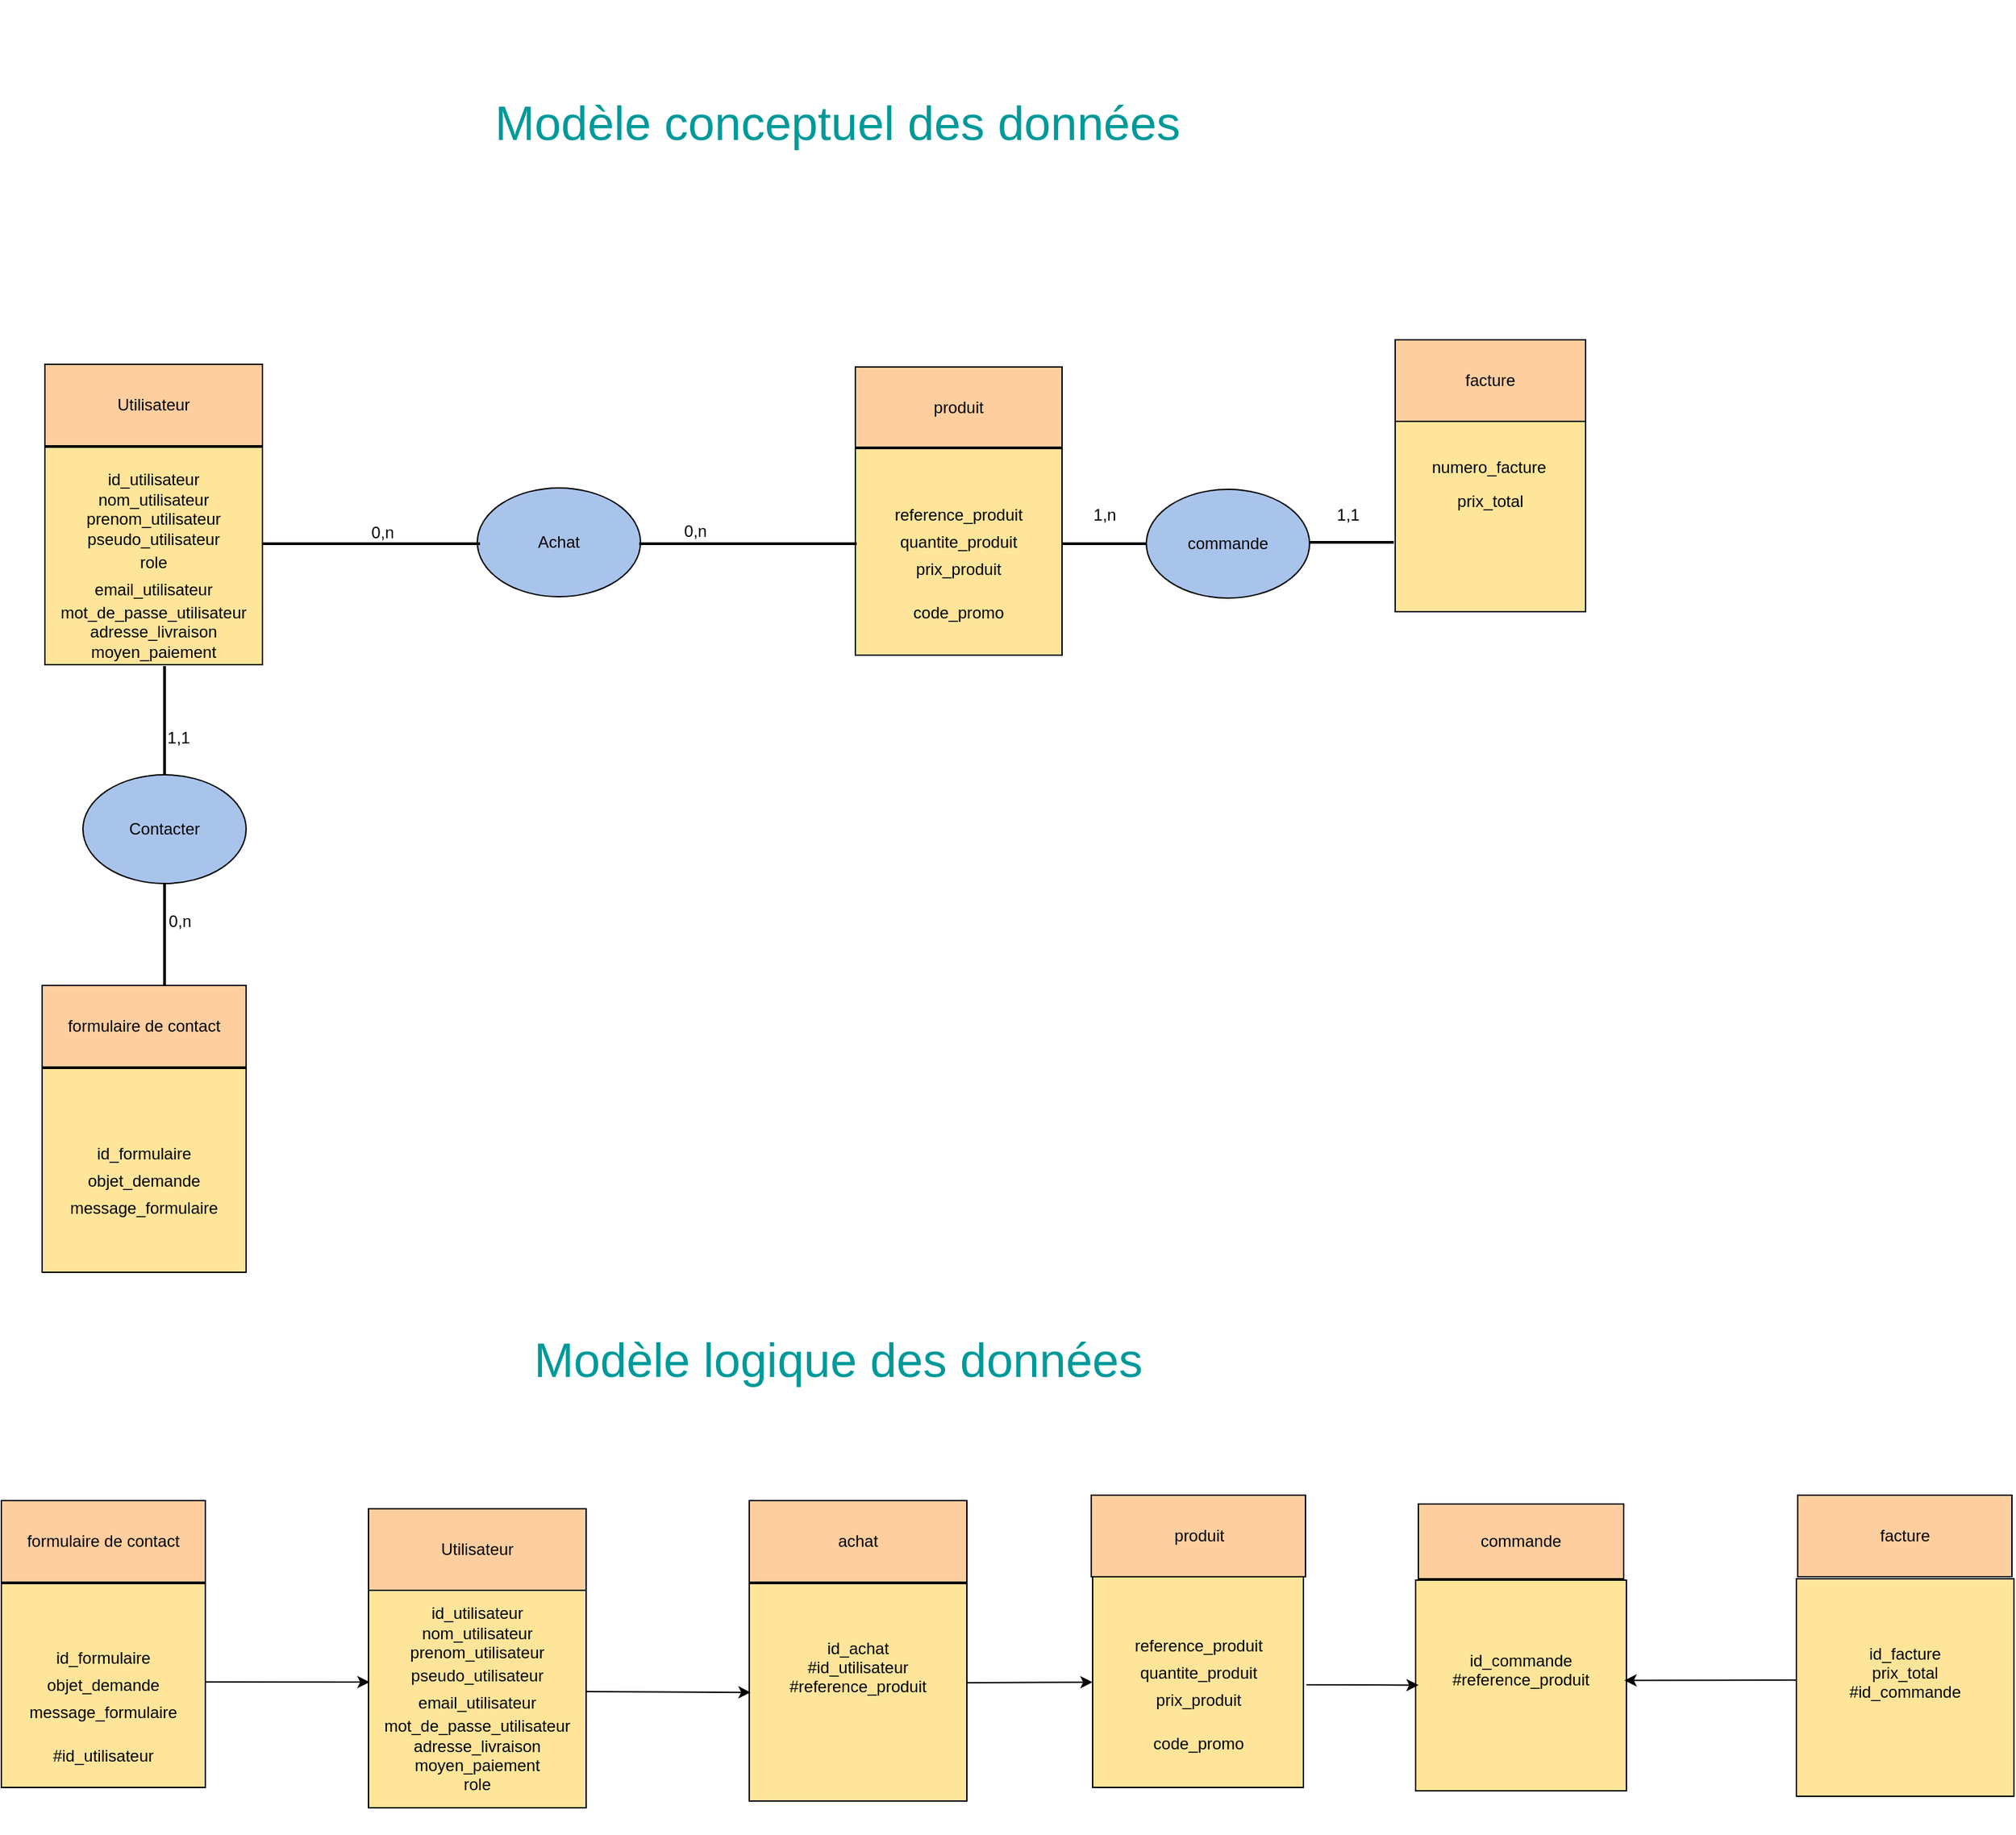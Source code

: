 <mxfile version="22.1.11" type="google">
  <diagram name="Page-1" id="D9bwcX6EVRfgCLJsTO5L">
    <mxGraphModel grid="1" page="1" gridSize="10" guides="1" tooltips="1" connect="1" arrows="1" fold="1" pageScale="1" pageWidth="827" pageHeight="1169" math="0" shadow="0">
      <root>
        <mxCell id="0" />
        <mxCell id="1" parent="0" />
        <mxCell id="WkG66QfVkmnQMRpT89hV-13" value="&lt;br&gt;&lt;table style=&quot;border-collapse:&lt;br/&gt; collapse;width:111pt&quot; width=&quot;148&quot; cellspacing=&quot;0&quot; cellpadding=&quot;0&quot; border=&quot;0&quot;&gt; &lt;colgroup&gt;&lt;col style=&quot;mso-width-source:userset;mso-width-alt:5412;width:111pt&quot; width=&quot;148&quot;&gt;&lt;/colgroup&gt; &lt;tbody&gt;&lt;tr style=&quot;height:15.0pt&quot; height=&quot;20&quot;&gt;  &lt;td style=&quot;height:15.0pt;width:111pt&quot; width=&quot;148&quot; class=&quot;xl65&quot; height=&quot;20&quot;&gt;id_utilisateur&lt;br&gt;nom_utilisateur&lt;br&gt;prenom_utilisateur&lt;br&gt;&lt;/td&gt; &lt;/tr&gt; &lt;tr style=&quot;height:15.0pt&quot; height=&quot;20&quot;&gt;  &lt;td style=&quot;height:15.0pt;border-top:none&quot; class=&quot;xl65&quot; height=&quot;20&quot;&gt;pseudo_utilisateur&lt;table style=&quot;border-color: var(--border-color); width: 111pt;&quot; width=&quot;148&quot; cellspacing=&quot;0&quot; cellpadding=&quot;0&quot; border=&quot;0&quot;&gt;&lt;tbody style=&quot;border-color: var(--border-color);&quot;&gt;&lt;tr style=&quot;border-color: var(--border-color); height: 15pt;&quot; height=&quot;20&quot;&gt;&lt;td style=&quot;border-top: none; border-right-color: ; border-bottom-color: ; border-left-color: ; height: 15pt;&quot; class=&quot;xl65&quot; height=&quot;20&quot;&gt;role&lt;br style=&quot;border-color: var(--border-color);&quot;&gt;&lt;/td&gt;&lt;/tr&gt;&lt;/tbody&gt;&lt;/table&gt;&lt;/td&gt; &lt;/tr&gt; &lt;tr style=&quot;height:15.0pt&quot; height=&quot;20&quot;&gt;  &lt;td style=&quot;height:15.0pt;border-top:none&quot; class=&quot;xl65&quot; height=&quot;20&quot;&gt;email_utilisateur&lt;/td&gt; &lt;/tr&gt; &lt;tr style=&quot;height:15.0pt&quot; height=&quot;20&quot;&gt;  &lt;td style=&quot;height:15.0pt;border-top:none&quot; class=&quot;xl65&quot; height=&quot;20&quot;&gt;mot_de_passe_utilisateur&lt;br&gt;adresse_livraison&lt;br&gt;moyen_paiement&lt;br&gt;&lt;/td&gt;&lt;/tr&gt;&lt;/tbody&gt;&lt;/table&gt;" style="whiteSpace=wrap;html=1;aspect=fixed;fillColor=#FFE599;" vertex="1" parent="1">
          <mxGeometry x="822" y="399" width="160" height="160" as="geometry" />
        </mxCell>
        <mxCell id="WkG66QfVkmnQMRpT89hV-14" value="&lt;br&gt;&lt;table style=&quot;border-collapse:&lt;br/&gt; collapse;width:111pt&quot; width=&quot;148&quot; cellspacing=&quot;0&quot; cellpadding=&quot;0&quot; border=&quot;0&quot;&gt; &lt;colgroup&gt;&lt;col style=&quot;mso-width-source:userset;mso-width-alt:5412;width:111pt&quot; width=&quot;148&quot;&gt;&lt;/colgroup&gt; &lt;tbody&gt;&lt;tr style=&quot;height:15.0pt&quot; height=&quot;20&quot;&gt;  &lt;td style=&quot;height:15.0pt;width:111pt&quot; width=&quot;148&quot; class=&quot;xl65&quot; height=&quot;20&quot;&gt;reference_produit&lt;/td&gt; &lt;/tr&gt; &lt;tr style=&quot;height:15.0pt&quot; height=&quot;20&quot;&gt;  &lt;td style=&quot;height:15.0pt;border-top:none&quot; class=&quot;xl65&quot; height=&quot;20&quot;&gt;quantite_produit&lt;/td&gt; &lt;/tr&gt; &lt;tr style=&quot;height:15.0pt&quot; height=&quot;20&quot;&gt;  &lt;td style=&quot;height:15.0pt;border-top:none&quot; class=&quot;xl65&quot; height=&quot;20&quot;&gt;prix_produit&lt;/td&gt; &lt;/tr&gt; &lt;tr style=&quot;height:15.0pt&quot; height=&quot;20&quot;&gt;  &lt;td style=&quot;height:15.0pt;border-top:none&quot; class=&quot;xl65&quot; height=&quot;20&quot;&gt;&lt;br&gt;code_promo&lt;br&gt;&lt;/td&gt; &lt;/tr&gt;&lt;/tbody&gt;&lt;/table&gt;" style="whiteSpace=wrap;html=1;aspect=fixed;fillColor=#FFE599;" vertex="1" parent="1">
          <mxGeometry x="1418" y="400" width="152" height="152" as="geometry" />
        </mxCell>
        <mxCell id="WkG66QfVkmnQMRpT89hV-15" value="&lt;br&gt;&lt;table style=&quot;border-collapse:&lt;br/&gt; collapse;width:111pt&quot; width=&quot;148&quot; cellspacing=&quot;0&quot; cellpadding=&quot;0&quot; border=&quot;0&quot;&gt; &lt;colgroup&gt;&lt;col style=&quot;mso-width-source:userset;mso-width-alt:5412;width:111pt&quot; width=&quot;148&quot;&gt;&lt;/colgroup&gt; &lt;tbody&gt;&lt;tr style=&quot;height:15.0pt&quot; height=&quot;20&quot;&gt;  &lt;td style=&quot;height:15.0pt;width:111pt&quot; width=&quot;148&quot; class=&quot;xl65&quot; height=&quot;20&quot;&gt;id_formulaire&lt;/td&gt; &lt;/tr&gt; &lt;tr style=&quot;height:15.0pt&quot; height=&quot;20&quot;&gt;  &lt;td style=&quot;height:15.0pt;border-top:none&quot; class=&quot;xl65&quot; height=&quot;20&quot;&gt;objet_demande&lt;/td&gt; &lt;/tr&gt; &lt;tr style=&quot;height:15.0pt&quot; height=&quot;20&quot;&gt;  &lt;td style=&quot;height:15.0pt;border-top:none&quot; class=&quot;xl65&quot; height=&quot;20&quot;&gt;message_formulaire&lt;/td&gt; &lt;/tr&gt;&lt;/tbody&gt;&lt;/table&gt;" style="whiteSpace=wrap;html=1;aspect=fixed;fillColor=#FFE599;" vertex="1" parent="1">
          <mxGeometry x="820" y="856" width="150" height="150" as="geometry" />
        </mxCell>
        <mxCell id="WkG66QfVkmnQMRpT89hV-16" value="Contacter" style="ellipse;whiteSpace=wrap;html=1;fillColor=#A9C4EB;" vertex="1" parent="1">
          <mxGeometry x="850" y="640" width="120" height="80" as="geometry" />
        </mxCell>
        <mxCell id="WkG66QfVkmnQMRpT89hV-17" value="" style="line;strokeWidth=2;direction=south;html=1;" vertex="1" parent="1">
          <mxGeometry x="905" y="560" width="10" height="80" as="geometry" />
        </mxCell>
        <mxCell id="WkG66QfVkmnQMRpT89hV-18" value="" style="line;strokeWidth=2;direction=south;html=1;" vertex="1" parent="1">
          <mxGeometry x="905" y="720" width="10" height="80" as="geometry" />
        </mxCell>
        <mxCell id="WkG66QfVkmnQMRpT89hV-19" value="Achat" style="ellipse;whiteSpace=wrap;html=1;fillColor=#A9C4EB;" vertex="1" parent="1">
          <mxGeometry x="1140" y="429" width="120" height="80" as="geometry" />
        </mxCell>
        <mxCell id="WkG66QfVkmnQMRpT89hV-20" value="" style="line;strokeWidth=2;html=1;" vertex="1" parent="1">
          <mxGeometry x="982" y="465" width="160" height="10" as="geometry" />
        </mxCell>
        <mxCell id="WkG66QfVkmnQMRpT89hV-21" value="" style="line;strokeWidth=2;html=1;" vertex="1" parent="1">
          <mxGeometry x="1259" y="465" width="160" height="10" as="geometry" />
        </mxCell>
        <mxCell id="WkG66QfVkmnQMRpT89hV-22" value="0,n" style="text;html=1;align=center;verticalAlign=middle;resizable=0;points=[];autosize=1;strokeColor=none;fillColor=none;" vertex="1" parent="1">
          <mxGeometry x="1050" y="447" width="40" height="30" as="geometry" />
        </mxCell>
        <mxCell id="WkG66QfVkmnQMRpT89hV-23" value="0,n" style="text;html=1;align=center;verticalAlign=middle;resizable=0;points=[];autosize=1;strokeColor=none;fillColor=none;" vertex="1" parent="1">
          <mxGeometry x="1280" y="446" width="40" height="30" as="geometry" />
        </mxCell>
        <mxCell id="WkG66QfVkmnQMRpT89hV-24" value="0,n" style="text;html=1;align=center;verticalAlign=middle;resizable=0;points=[];autosize=1;strokeColor=none;fillColor=none;" vertex="1" parent="1">
          <mxGeometry x="901" y="733" width="40" height="30" as="geometry" />
        </mxCell>
        <mxCell id="WkG66QfVkmnQMRpT89hV-25" value="1,1" style="text;html=1;align=center;verticalAlign=middle;resizable=0;points=[];autosize=1;strokeColor=none;fillColor=none;" vertex="1" parent="1">
          <mxGeometry x="900" y="598" width="40" height="30" as="geometry" />
        </mxCell>
        <mxCell id="WkG66QfVkmnQMRpT89hV-26" value="&lt;div&gt;&lt;br&gt;&lt;/div&gt;&lt;div&gt;&lt;br&gt;&lt;/div&gt;&lt;div&gt;&lt;br&gt;&lt;/div&gt;&lt;br&gt;prix_total&lt;br&gt;&lt;table style=&quot;border-collapse:&lt;br/&gt; collapse;width:111pt&quot; width=&quot;148&quot; cellspacing=&quot;0&quot; cellpadding=&quot;0&quot; border=&quot;0&quot;&gt; &lt;colgroup&gt;&lt;col style=&quot;mso-width-source:userset;mso-width-alt:5412;width:111pt&quot; width=&quot;148&quot;&gt;&lt;/colgroup&gt; &lt;tbody&gt;&lt;tr style=&quot;height:15.0pt&quot; height=&quot;20&quot;&gt;  &lt;td style=&quot;height:15.0pt;width:111pt&quot; width=&quot;148&quot; class=&quot;xl65&quot; height=&quot;20&quot;&gt;&lt;br&gt;&lt;/td&gt; &lt;/tr&gt; &lt;tr style=&quot;height:15.0pt&quot; height=&quot;20&quot;&gt;  &lt;td style=&quot;height:15.0pt;border-top:none&quot; class=&quot;xl65&quot; height=&quot;20&quot;&gt;&lt;br&gt;&lt;/td&gt; &lt;/tr&gt; &lt;tr style=&quot;height:15.0pt&quot; height=&quot;20&quot;&gt;  &lt;td style=&quot;height:15.0pt;border-top:none&quot; class=&quot;xl65&quot; height=&quot;20&quot;&gt;&lt;br&gt;&lt;/td&gt; &lt;/tr&gt; &lt;tr style=&quot;height:15.0pt&quot; height=&quot;20&quot;&gt;  &lt;td style=&quot;height:15.0pt;border-top:none&quot; class=&quot;xl65&quot; height=&quot;20&quot;&gt;&lt;br&gt;&lt;/td&gt; &lt;/tr&gt;&lt;/tbody&gt;&lt;/table&gt;" style="whiteSpace=wrap;html=1;aspect=fixed;fillColor=#FFE599;" vertex="1" parent="1">
          <mxGeometry x="1815" y="380" width="140" height="140" as="geometry" />
        </mxCell>
        <mxCell id="WkG66QfVkmnQMRpT89hV-27" value="" style="line;strokeWidth=2;html=1;" vertex="1" parent="1">
          <mxGeometry x="1570" y="465" width="62" height="10" as="geometry" />
        </mxCell>
        <mxCell id="WkG66QfVkmnQMRpT89hV-28" value="commande" style="ellipse;whiteSpace=wrap;html=1;fillColor=#A9C4EB;" vertex="1" parent="1">
          <mxGeometry x="1632" y="430" width="120" height="80" as="geometry" />
        </mxCell>
        <mxCell id="WkG66QfVkmnQMRpT89hV-29" value="" style="line;strokeWidth=2;html=1;" vertex="1" parent="1">
          <mxGeometry x="1752" y="464" width="62" height="10" as="geometry" />
        </mxCell>
        <mxCell id="WkG66QfVkmnQMRpT89hV-30" value="1,n" style="text;html=1;align=center;verticalAlign=middle;resizable=0;points=[];autosize=1;strokeColor=none;fillColor=none;" vertex="1" parent="1">
          <mxGeometry x="1581" y="434" width="40" height="30" as="geometry" />
        </mxCell>
        <mxCell id="WkG66QfVkmnQMRpT89hV-31" value="1,1" style="text;html=1;align=center;verticalAlign=middle;resizable=0;points=[];autosize=1;strokeColor=none;fillColor=none;" vertex="1" parent="1">
          <mxGeometry x="1760" y="434" width="40" height="30" as="geometry" />
        </mxCell>
        <mxCell id="WkG66QfVkmnQMRpT89hV-32" value="&lt;br&gt;&lt;br&gt;&lt;table style=&quot;border-collapse:&lt;br/&gt; collapse;width:111pt&quot; width=&quot;148&quot; cellspacing=&quot;0&quot; cellpadding=&quot;0&quot; border=&quot;0&quot;&gt; &lt;colgroup&gt;&lt;col style=&quot;mso-width-source:userset;mso-width-alt:5412;width:111pt&quot; width=&quot;148&quot;&gt;&lt;/colgroup&gt; &lt;tbody&gt;&lt;tr style=&quot;height:15.0pt&quot; height=&quot;20&quot;&gt;  &lt;td style=&quot;height:15.0pt;width:111pt&quot; width=&quot;148&quot; class=&quot;xl65&quot; height=&quot;20&quot;&gt;id_utilisateur&lt;br&gt;nom_utilisateur&lt;br&gt;prenom_utilisateur&lt;br&gt;&lt;/td&gt; &lt;/tr&gt; &lt;tr style=&quot;height:15.0pt&quot; height=&quot;20&quot;&gt;  &lt;td style=&quot;height:15.0pt;border-top:none&quot; class=&quot;xl65&quot; height=&quot;20&quot;&gt;pseudo_utilisateur&lt;/td&gt; &lt;/tr&gt; &lt;tr style=&quot;height:15.0pt&quot; height=&quot;20&quot;&gt;  &lt;td style=&quot;height:15.0pt;border-top:none&quot; class=&quot;xl65&quot; height=&quot;20&quot;&gt;email_utilisateur&lt;/td&gt; &lt;/tr&gt; &lt;tr style=&quot;height:15.0pt&quot; height=&quot;20&quot;&gt;  &lt;td style=&quot;height:15.0pt;border-top:none&quot; class=&quot;xl65&quot; height=&quot;20&quot;&gt;mot_de_passe_utilisateur&lt;br&gt;adresse_livraison&lt;br&gt;moyen_paiement&lt;br&gt;role&lt;br&gt;&lt;/td&gt; &lt;/tr&gt;&lt;/tbody&gt;&lt;/table&gt;&lt;div&gt;&lt;br&gt;&lt;/div&gt;&lt;div&gt;&lt;br&gt;&lt;/div&gt;" style="whiteSpace=wrap;html=1;aspect=fixed;fillColor=#FFE599;" vertex="1" parent="1">
          <mxGeometry x="1060" y="1240" width="160" height="160" as="geometry" />
        </mxCell>
        <mxCell id="WkG66QfVkmnQMRpT89hV-33" value="&lt;br&gt;&lt;br&gt;&lt;table style=&quot;border-collapse:&lt;br/&gt; collapse;width:111pt&quot; width=&quot;148&quot; cellspacing=&quot;0&quot; cellpadding=&quot;0&quot; border=&quot;0&quot;&gt; &lt;colgroup&gt;&lt;col style=&quot;mso-width-source:userset;mso-width-alt:5412;width:111pt&quot; width=&quot;148&quot;&gt;&lt;/colgroup&gt; &lt;tbody&gt;&lt;tr style=&quot;height:15.0pt&quot; height=&quot;20&quot;&gt;  &lt;td style=&quot;height:15.0pt;width:111pt&quot; width=&quot;148&quot; class=&quot;xl65&quot; height=&quot;20&quot;&gt;id_formulaire&lt;/td&gt; &lt;/tr&gt; &lt;tr style=&quot;height:15.0pt&quot; height=&quot;20&quot;&gt;  &lt;td style=&quot;height:15.0pt;border-top:none&quot; class=&quot;xl65&quot; height=&quot;20&quot;&gt;objet_demande&lt;/td&gt; &lt;/tr&gt; &lt;tr style=&quot;height:15.0pt&quot; height=&quot;20&quot;&gt;  &lt;td style=&quot;height:15.0pt;border-top:none&quot; class=&quot;xl65&quot; height=&quot;20&quot;&gt;message_formulaire&lt;/td&gt; &lt;/tr&gt;&lt;/tbody&gt;&lt;/table&gt;&lt;div&gt;&lt;br&gt;&lt;/div&gt;&lt;div&gt;#id_utilisateur&lt;br&gt;&lt;/div&gt;" style="whiteSpace=wrap;html=1;aspect=fixed;fillColor=#FFE599;" vertex="1" parent="1">
          <mxGeometry x="790" y="1235" width="150" height="150" as="geometry" />
        </mxCell>
        <mxCell id="WkG66QfVkmnQMRpT89hV-34" value="&lt;br&gt;&lt;table style=&quot;border-collapse:&lt;br/&gt; collapse;width:111pt&quot; width=&quot;148&quot; cellspacing=&quot;0&quot; cellpadding=&quot;0&quot; border=&quot;0&quot;&gt; &lt;colgroup&gt;&lt;col style=&quot;mso-width-source:userset;mso-width-alt:5412;width:111pt&quot; width=&quot;148&quot;&gt;&lt;/colgroup&gt; &lt;tbody&gt;&lt;tr style=&quot;height:15.0pt&quot; height=&quot;20&quot;&gt;  &lt;td style=&quot;height:15.0pt;width:111pt&quot; width=&quot;148&quot; class=&quot;xl65&quot; height=&quot;20&quot;&gt;reference_produit&lt;/td&gt; &lt;/tr&gt; &lt;tr style=&quot;height:15.0pt&quot; height=&quot;20&quot;&gt;  &lt;td style=&quot;height:15.0pt;border-top:none&quot; class=&quot;xl65&quot; height=&quot;20&quot;&gt;quantite_produit&lt;/td&gt; &lt;/tr&gt; &lt;tr style=&quot;height:15.0pt&quot; height=&quot;20&quot;&gt;  &lt;td style=&quot;height:15.0pt;border-top:none&quot; class=&quot;xl65&quot; height=&quot;20&quot;&gt;prix_produit&lt;/td&gt; &lt;/tr&gt; &lt;tr style=&quot;height:15.0pt&quot; height=&quot;20&quot;&gt;  &lt;td style=&quot;height:15.0pt;border-top:none&quot; class=&quot;xl65&quot; height=&quot;20&quot;&gt;&lt;br&gt;code_promo&lt;br&gt;&lt;/td&gt; &lt;/tr&gt;&lt;/tbody&gt;&lt;/table&gt;" style="whiteSpace=wrap;html=1;aspect=fixed;fillColor=#FFE599;" vertex="1" parent="1">
          <mxGeometry x="1592.5" y="1230" width="155" height="155" as="geometry" />
        </mxCell>
        <mxCell id="WkG66QfVkmnQMRpT89hV-35" value="&lt;div&gt;&lt;br&gt;&lt;/div&gt;&lt;div&gt;&lt;br&gt;&lt;/div&gt;&lt;div&gt;&lt;br&gt;&lt;/div&gt;&lt;div&gt;&lt;/div&gt;&lt;br&gt;id_facture&lt;br&gt;prix_total&lt;br&gt;#id_commande&lt;br&gt;&lt;table style=&quot;border-collapse:&lt;br/&gt; collapse;width:111pt&quot; width=&quot;148&quot; cellspacing=&quot;0&quot; cellpadding=&quot;0&quot; border=&quot;0&quot;&gt; &lt;colgroup&gt;&lt;col style=&quot;mso-width-source:userset;mso-width-alt:5412;width:111pt&quot; width=&quot;148&quot;&gt;&lt;/colgroup&gt; &lt;tbody&gt;&lt;tr style=&quot;height:15.0pt&quot; height=&quot;20&quot;&gt;  &lt;td style=&quot;height:15.0pt;width:111pt&quot; width=&quot;148&quot; class=&quot;xl65&quot; height=&quot;20&quot;&gt;&lt;br&gt;&lt;/td&gt; &lt;/tr&gt; &lt;tr style=&quot;height:15.0pt&quot; height=&quot;20&quot;&gt;  &lt;td style=&quot;height:15.0pt;border-top:none&quot; class=&quot;xl65&quot; height=&quot;20&quot;&gt;&lt;br&gt;&lt;/td&gt; &lt;/tr&gt; &lt;tr style=&quot;height:15.0pt&quot; height=&quot;20&quot;&gt;  &lt;td style=&quot;height:15.0pt;border-top:none&quot; class=&quot;xl65&quot; height=&quot;20&quot;&gt;&lt;br&gt;&lt;/td&gt; &lt;/tr&gt; &lt;tr style=&quot;height:15.0pt&quot; height=&quot;20&quot;&gt;  &lt;td style=&quot;height:15.0pt;border-top:none&quot; class=&quot;xl65&quot; height=&quot;20&quot;&gt;&lt;br&gt;&lt;/td&gt; &lt;/tr&gt;&lt;/tbody&gt;&lt;/table&gt;" style="whiteSpace=wrap;html=1;aspect=fixed;fillColor=#FFE599;" vertex="1" parent="1">
          <mxGeometry x="2110" y="1231.5" width="160" height="160" as="geometry" />
        </mxCell>
        <mxCell id="WkG66QfVkmnQMRpT89hV-36" value="&lt;div&gt;&lt;br&gt;&lt;/div&gt;&lt;div&gt;&lt;br&gt;&lt;/div&gt;&lt;div&gt;&lt;br&gt;&lt;/div&gt;id_achat&lt;br&gt;#id_utilisateur&lt;br&gt;#reference_produit&lt;br&gt;&lt;table style=&quot;border-collapse:&lt;br/&gt; collapse;width:111pt&quot; width=&quot;148&quot; cellspacing=&quot;0&quot; cellpadding=&quot;0&quot; border=&quot;0&quot;&gt; &lt;colgroup&gt;&lt;col style=&quot;mso-width-source:userset;mso-width-alt:5412;width:111pt&quot; width=&quot;148&quot;&gt;&lt;/colgroup&gt; &lt;tbody&gt;&lt;tr style=&quot;height:15.0pt&quot; height=&quot;20&quot;&gt;  &lt;td style=&quot;height:15.0pt;width:111pt&quot; width=&quot;148&quot; class=&quot;xl65&quot; height=&quot;20&quot;&gt;&lt;br&gt;&lt;/td&gt; &lt;/tr&gt; &lt;tr style=&quot;height:15.0pt&quot; height=&quot;20&quot;&gt;  &lt;td style=&quot;height:15.0pt;border-top:none&quot; class=&quot;xl65&quot; height=&quot;20&quot;&gt;&lt;br&gt;&lt;/td&gt; &lt;/tr&gt; &lt;tr style=&quot;height:15.0pt&quot; height=&quot;20&quot;&gt;  &lt;td style=&quot;height:15.0pt;border-top:none&quot; class=&quot;xl65&quot; height=&quot;20&quot;&gt;&lt;br&gt;&lt;/td&gt; &lt;/tr&gt; &lt;tr style=&quot;height:15.0pt&quot; height=&quot;20&quot;&gt;  &lt;td style=&quot;height:15.0pt;border-top:none&quot; class=&quot;xl65&quot; height=&quot;20&quot;&gt;&lt;br&gt;&lt;/td&gt; &lt;/tr&gt;&lt;/tbody&gt;&lt;/table&gt;" style="whiteSpace=wrap;html=1;aspect=fixed;fillColor=#FFE599;" vertex="1" parent="1">
          <mxGeometry x="1340" y="1235" width="160" height="160" as="geometry" />
        </mxCell>
        <mxCell id="WkG66QfVkmnQMRpT89hV-37" value="&lt;div&gt;&lt;br&gt;&lt;/div&gt;&lt;div&gt;&lt;br&gt;&lt;/div&gt;&lt;div&gt;&lt;br&gt;&lt;/div&gt;&lt;div&gt;&lt;/div&gt;&lt;br&gt;id_commande&lt;br&gt;#reference_produit&lt;br&gt;&lt;table style=&quot;border-collapse:&lt;br/&gt; collapse;width:111pt&quot; width=&quot;148&quot; cellspacing=&quot;0&quot; cellpadding=&quot;0&quot; border=&quot;0&quot;&gt; &lt;colgroup&gt;&lt;col style=&quot;mso-width-source:userset;mso-width-alt:5412;width:111pt&quot; width=&quot;148&quot;&gt;&lt;/colgroup&gt; &lt;tbody&gt;&lt;tr style=&quot;height:15.0pt&quot; height=&quot;20&quot;&gt;  &lt;td style=&quot;height:15.0pt;width:111pt&quot; width=&quot;148&quot; class=&quot;xl65&quot; height=&quot;20&quot;&gt;&lt;br&gt;&lt;/td&gt; &lt;/tr&gt; &lt;tr style=&quot;height:15.0pt&quot; height=&quot;20&quot;&gt;  &lt;td style=&quot;height:15.0pt;border-top:none&quot; class=&quot;xl65&quot; height=&quot;20&quot;&gt;&lt;br&gt;&lt;/td&gt; &lt;/tr&gt; &lt;tr style=&quot;height:15.0pt&quot; height=&quot;20&quot;&gt;  &lt;td style=&quot;height:15.0pt;border-top:none&quot; class=&quot;xl65&quot; height=&quot;20&quot;&gt;&lt;br&gt;&lt;/td&gt; &lt;/tr&gt; &lt;tr style=&quot;height:15.0pt&quot; height=&quot;20&quot;&gt;  &lt;td style=&quot;height:15.0pt;border-top:none&quot; class=&quot;xl65&quot; height=&quot;20&quot;&gt;&lt;br&gt;&lt;/td&gt; &lt;/tr&gt;&lt;/tbody&gt;&lt;/table&gt;" style="whiteSpace=wrap;html=1;aspect=fixed;fillColor=#FFE599;" vertex="1" parent="1">
          <mxGeometry x="1830" y="1232.5" width="155" height="155" as="geometry" />
        </mxCell>
        <mxCell id="WkG66QfVkmnQMRpT89hV-38" value="formulaire de contact" style="rounded=0;whiteSpace=wrap;html=1;fillColor=#FFCE9F;" vertex="1" parent="1">
          <mxGeometry x="790" y="1174" width="150" height="60" as="geometry" />
        </mxCell>
        <mxCell id="WkG66QfVkmnQMRpT89hV-39" value="Utilisateur" style="rounded=0;whiteSpace=wrap;html=1;fillColor=#FFCE9F;" vertex="1" parent="1">
          <mxGeometry x="1060" y="1180" width="160" height="60" as="geometry" />
        </mxCell>
        <mxCell id="WkG66QfVkmnQMRpT89hV-40" value="achat" style="rounded=0;whiteSpace=wrap;html=1;fillColor=#FFCE9F;" vertex="1" parent="1">
          <mxGeometry x="1340" y="1174" width="160" height="60" as="geometry" />
        </mxCell>
        <mxCell id="WkG66QfVkmnQMRpT89hV-41" value="produit" style="rounded=0;whiteSpace=wrap;html=1;fillColor=#FFCE9F;" vertex="1" parent="1">
          <mxGeometry x="1591.5" y="1170" width="157.5" height="60" as="geometry" />
        </mxCell>
        <mxCell id="WkG66QfVkmnQMRpT89hV-42" value="commande" style="rounded=0;whiteSpace=wrap;html=1;fillColor=#FFCE9F;" vertex="1" parent="1">
          <mxGeometry x="1832" y="1176.5" width="151" height="55" as="geometry" />
        </mxCell>
        <mxCell id="WkG66QfVkmnQMRpT89hV-43" value="facture&lt;br&gt;" style="rounded=0;whiteSpace=wrap;html=1;fillColor=#FFCE9F;" vertex="1" parent="1">
          <mxGeometry x="2111" y="1170" width="157.5" height="60" as="geometry" />
        </mxCell>
        <mxCell id="WkG66QfVkmnQMRpT89hV-44" value="" style="endArrow=classic;html=1;rounded=0;entryX=0.005;entryY=0.422;entryDx=0;entryDy=0;entryPerimeter=0;" edge="1" parent="1" target="WkG66QfVkmnQMRpT89hV-32">
          <mxGeometry width="50" height="50" relative="1" as="geometry">
            <mxPoint x="940" y="1307.37" as="sourcePoint" />
            <mxPoint x="1055.64" y="1306.97" as="targetPoint" />
          </mxGeometry>
        </mxCell>
        <mxCell id="WkG66QfVkmnQMRpT89hV-45" value="" style="endArrow=classic;html=1;rounded=0;entryX=0.005;entryY=0.422;entryDx=0;entryDy=0;entryPerimeter=0;" edge="1" parent="1">
          <mxGeometry width="50" height="50" relative="1" as="geometry">
            <mxPoint x="1220" y="1314.47" as="sourcePoint" />
            <mxPoint x="1341" y="1315.1" as="targetPoint" />
          </mxGeometry>
        </mxCell>
        <mxCell id="WkG66QfVkmnQMRpT89hV-46" value="" style="endArrow=classic;html=1;rounded=0;entryX=0.005;entryY=0.422;entryDx=0;entryDy=0;entryPerimeter=0;" edge="1" parent="1">
          <mxGeometry width="50" height="50" relative="1" as="geometry">
            <mxPoint x="1500" y="1308" as="sourcePoint" />
            <mxPoint x="1592.5" y="1307.6" as="targetPoint" />
          </mxGeometry>
        </mxCell>
        <mxCell id="WkG66QfVkmnQMRpT89hV-47" value="" style="endArrow=classic;html=1;rounded=0;" edge="1" parent="1">
          <mxGeometry width="50" height="50" relative="1" as="geometry">
            <mxPoint x="1749.75" y="1309.472" as="sourcePoint" />
            <mxPoint x="1832.25" y="1309.73" as="targetPoint" />
          </mxGeometry>
        </mxCell>
        <mxCell id="WkG66QfVkmnQMRpT89hV-48" value="" style="endArrow=classic;html=1;rounded=0;" edge="1" parent="1">
          <mxGeometry width="50" height="50" relative="1" as="geometry">
            <mxPoint x="2110" y="1306" as="sourcePoint" />
            <mxPoint x="1983.5" y="1306.26" as="targetPoint" />
          </mxGeometry>
        </mxCell>
        <mxCell id="WkG66QfVkmnQMRpT89hV-49" value="formulaire de contact" style="rounded=0;whiteSpace=wrap;html=1;fillColor=#FFCE9F;" vertex="1" parent="1">
          <mxGeometry x="820" y="795" width="150" height="60" as="geometry" />
        </mxCell>
        <mxCell id="WkG66QfVkmnQMRpT89hV-50" value="Utilisateur" style="rounded=0;whiteSpace=wrap;html=1;fillColor=#FFCE9F;" vertex="1" parent="1">
          <mxGeometry x="822" y="338" width="160" height="60" as="geometry" />
        </mxCell>
        <mxCell id="WkG66QfVkmnQMRpT89hV-51" value="produit" style="rounded=0;whiteSpace=wrap;html=1;fillColor=#FFCE9F;" vertex="1" parent="1">
          <mxGeometry x="1418" y="340" width="152" height="59" as="geometry" />
        </mxCell>
        <mxCell id="WkG66QfVkmnQMRpT89hV-52" value="facture&lt;br&gt;" style="rounded=0;whiteSpace=wrap;html=1;fillColor=#FFCE9F;" vertex="1" parent="1">
          <mxGeometry x="1815" y="320" width="140" height="60" as="geometry" />
        </mxCell>
        <mxCell id="WkG66QfVkmnQMRpT89hV-53" value="&lt;div&gt;numero_facture&lt;/div&gt;" style="text;whiteSpace=wrap;html=1;" vertex="1" parent="1">
          <mxGeometry x="1840" y="400" width="120" height="40" as="geometry" />
        </mxCell>
        <mxCell id="WkG66QfVkmnQMRpT89hV-54" value="&lt;font color=&quot;#009999&quot; style=&quot;font-size: 35px;&quot;&gt;Modèle conceptuel des données&lt;/font&gt;" style="text;html=1;strokeColor=none;fillColor=none;align=center;verticalAlign=middle;whiteSpace=wrap;rounded=0;" vertex="1" parent="1">
          <mxGeometry x="800" y="70" width="1210" height="180" as="geometry" />
        </mxCell>
        <mxCell id="WkG66QfVkmnQMRpT89hV-55" value="&lt;font color=&quot;#009999&quot; style=&quot;font-size: 35px;&quot;&gt;Modèle logique des données&lt;/font&gt;" style="text;html=1;strokeColor=none;fillColor=none;align=center;verticalAlign=middle;whiteSpace=wrap;rounded=0;" vertex="1" parent="1">
          <mxGeometry x="942.5" y="980" width="925" height="180" as="geometry" />
        </mxCell>
      </root>
    </mxGraphModel>
  </diagram>
</mxfile>
